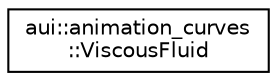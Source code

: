 digraph "Graphical Class Hierarchy"
{
 // LATEX_PDF_SIZE
  edge [fontname="Helvetica",fontsize="10",labelfontname="Helvetica",labelfontsize="10"];
  node [fontname="Helvetica",fontsize="10",shape=record];
  rankdir="LR";
  Node0 [label="aui::animation_curves\l::ViscousFluid",height=0.2,width=0.4,color="black", fillcolor="white", style="filled",URL="$classaui_1_1animation__curves_1_1ViscousFluid.html",tooltip=" "];
}
